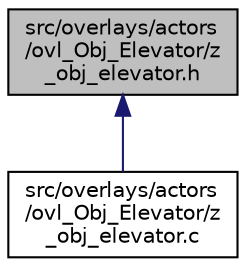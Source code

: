 digraph "src/overlays/actors/ovl_Obj_Elevator/z_obj_elevator.h"
{
 // LATEX_PDF_SIZE
  edge [fontname="Helvetica",fontsize="10",labelfontname="Helvetica",labelfontsize="10"];
  node [fontname="Helvetica",fontsize="10",shape=record];
  Node1 [label="src/overlays/actors\l/ovl_Obj_Elevator/z\l_obj_elevator.h",height=0.2,width=0.4,color="black", fillcolor="grey75", style="filled", fontcolor="black",tooltip=" "];
  Node1 -> Node2 [dir="back",color="midnightblue",fontsize="10",style="solid",fontname="Helvetica"];
  Node2 [label="src/overlays/actors\l/ovl_Obj_Elevator/z\l_obj_elevator.c",height=0.2,width=0.4,color="black", fillcolor="white", style="filled",URL="$d6/d0e/z__obj__elevator_8c.html",tooltip=" "];
}
